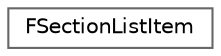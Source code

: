 digraph "Graphical Class Hierarchy"
{
 // INTERACTIVE_SVG=YES
 // LATEX_PDF_SIZE
  bgcolor="transparent";
  edge [fontname=Helvetica,fontsize=10,labelfontname=Helvetica,labelfontsize=10];
  node [fontname=Helvetica,fontsize=10,shape=box,height=0.2,width=0.4];
  rankdir="LR";
  Node0 [id="Node000000",label="FSectionListItem",height=0.2,width=0.4,color="grey40", fillcolor="white", style="filled",URL="$d9/d9c/structFSectionListItem.html",tooltip="A Section item in a Section list slot."];
}
